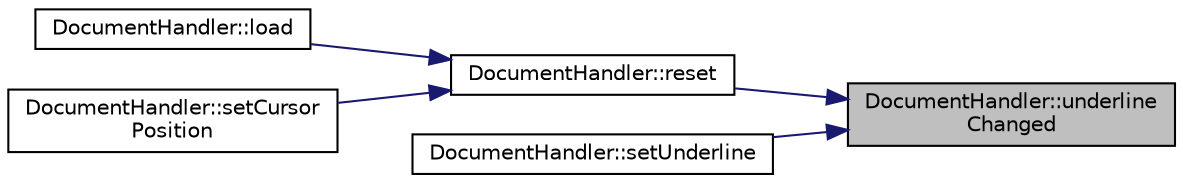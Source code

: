 digraph "DocumentHandler::underlineChanged"
{
 // INTERACTIVE_SVG=YES
 // LATEX_PDF_SIZE
  edge [fontname="Helvetica",fontsize="10",labelfontname="Helvetica",labelfontsize="10"];
  node [fontname="Helvetica",fontsize="10",shape=record];
  rankdir="RL";
  Node208 [label="DocumentHandler::underline\lChanged",height=0.2,width=0.4,color="black", fillcolor="grey75", style="filled", fontcolor="black",tooltip=" "];
  Node208 -> Node209 [dir="back",color="midnightblue",fontsize="10",style="solid",fontname="Helvetica"];
  Node209 [label="DocumentHandler::reset",height=0.2,width=0.4,color="black", fillcolor="white", style="filled",URL="$class_document_handler.html#a25e033ff44a732e87629e80148d4c3ab",tooltip=" "];
  Node209 -> Node210 [dir="back",color="midnightblue",fontsize="10",style="solid",fontname="Helvetica"];
  Node210 [label="DocumentHandler::load",height=0.2,width=0.4,color="black", fillcolor="white", style="filled",URL="$class_document_handler.html#ac644b1d1d0b7e38fdbd2785e480bffcc",tooltip=" "];
  Node209 -> Node211 [dir="back",color="midnightblue",fontsize="10",style="solid",fontname="Helvetica"];
  Node211 [label="DocumentHandler::setCursor\lPosition",height=0.2,width=0.4,color="black", fillcolor="white", style="filled",URL="$class_document_handler.html#a4bacf645fefc43147306c04aa9ca3761",tooltip=" "];
  Node208 -> Node212 [dir="back",color="midnightblue",fontsize="10",style="solid",fontname="Helvetica"];
  Node212 [label="DocumentHandler::setUnderline",height=0.2,width=0.4,color="black", fillcolor="white", style="filled",URL="$class_document_handler.html#a62ca6e009b2ae07dea283cc8bd1663c6",tooltip=" "];
}
